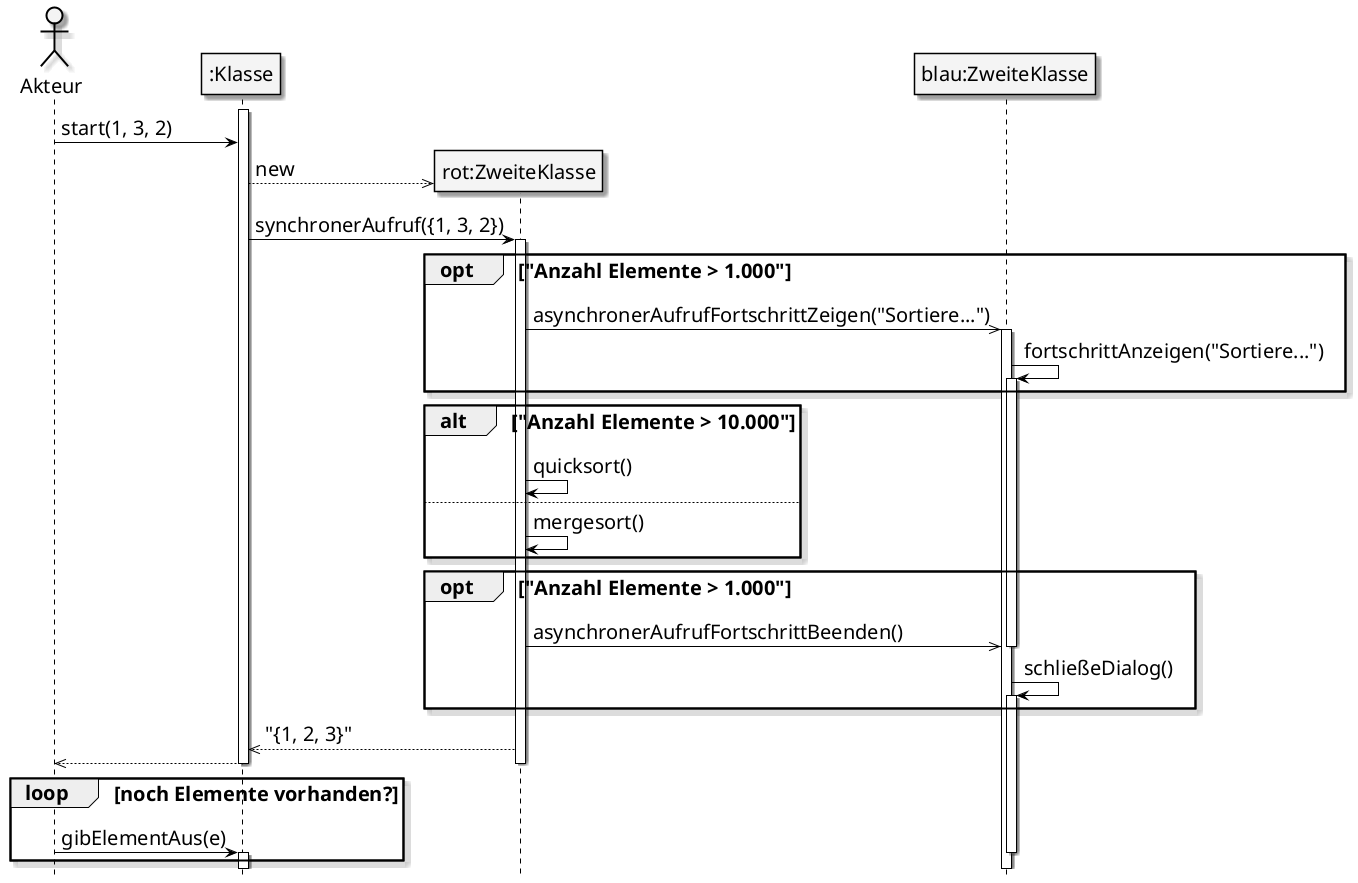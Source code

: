 @startuml

skin rose

skinparam sequence {
  BackgroundColor #4AD386
  BorderColor #a0a0a0
  BackgroundColor<<Main>> gold
  BorderColor black
  ArrowColor black
  FontName  Arial Unicode MS
  FontSize 20

  LifeLineBorderColor black
  LifeLineBackgroundColor AE396

  ParticipantBackgroundColor f4f4f4
  ParticipantBorderColor black
}

skinparam actor {
  BackgroundColor #f4f4f4
  BorderColor #a0a0a0
  BackgroundColor<<Main>> gold
  BorderColor black
  ArrowColor black
  FontName Arial Unicode MS
  FontSize 20

  LifeLineBorderColor black
  LifeLineBackgroundColor AE396

}

skinparam classFontSize 24
skinparam classAttributeIconSize 0
skinparam defaultFontSize 20

skinparam ArrowColor black
skinparam ArrowThickness 1

hide circle
hide footbox

actor Akteur
participant ":Klasse" as unnamed
participant "rot:ZweiteKlasse" as rot
participant "blau:ZweiteKlasse" as blau

activate unnamed
Akteur -> unnamed: start(1, 3, 2)
create rot

unnamed -->> rot : new
unnamed -> rot: synchronerAufruf({1, 3, 2})
activate rot
opt "Anzahl Elemente > 1.000"
rot ->> blau: asynchronerAufrufFortschrittZeigen("Sortiere...")
activate blau
blau -> blau: fortschrittAnzeigen("Sortiere...")
activate blau
end
alt "Anzahl Elemente > 10.000"
rot -> rot: quicksort()
else
rot -> rot: mergesort()
end
opt "Anzahl Elemente > 1.000"
rot ->> blau: asynchronerAufrufFortschrittBeenden()
deactivate blau
blau -> blau: schließeDialog()
activate blau
end
rot -->> unnamed : "{1, 2, 3}"
unnamed -->> Akteur
deactivate rot
deactivate unnamed
loop noch Elemente vorhanden?
Akteur -> unnamed : gibElementAus(e)
deactivate blau
activate unnamed
deactivate unnamed
end

@enduml
